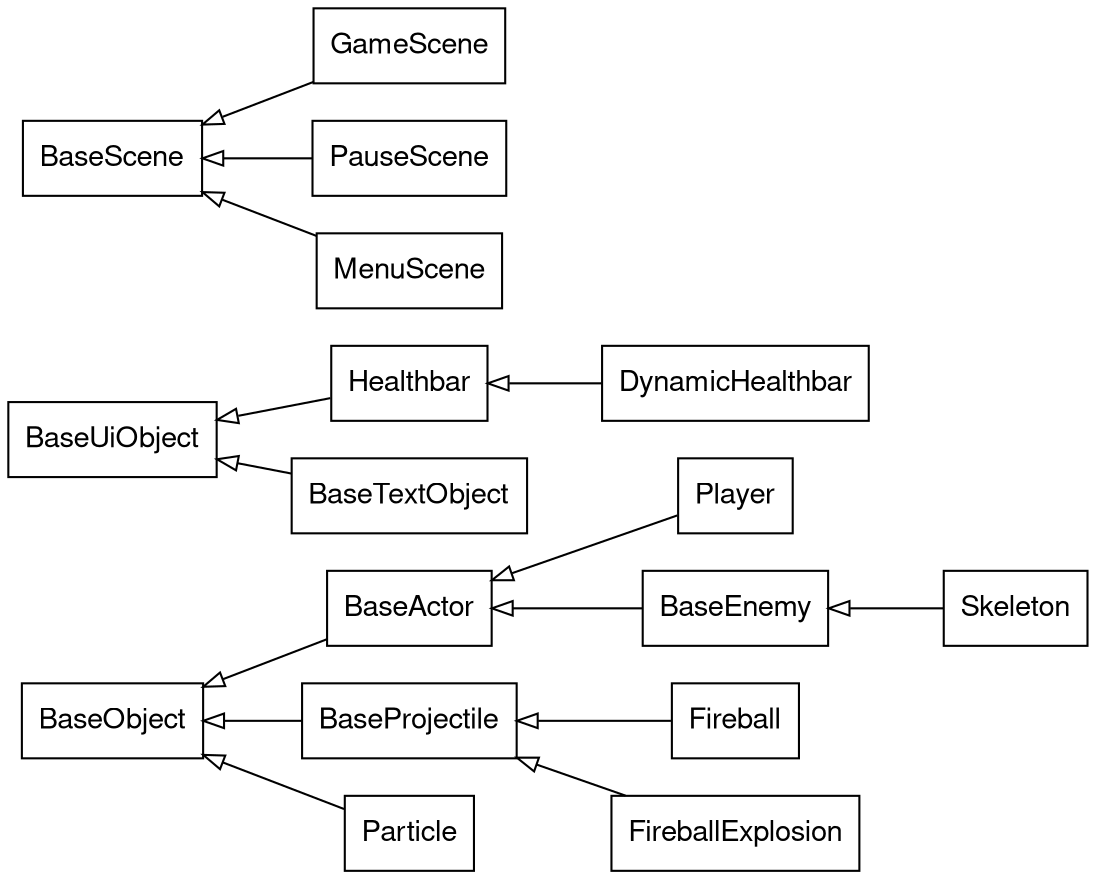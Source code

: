 digraph inheritance {
    //size="800,600"
    rankdir="LR"
    node [shape=box fontname="Helvetica,Arial,sans-serif"]
    edge [dir=back arrowtail=empty]

    subgraph objects {
        BaseObject->{BaseActor, BaseProjectile, Particle}
        BaseActor->{Player, BaseEnemy}
        BaseProjectile->{Fireball, FireballExplosion}
        BaseEnemy->Skeleton
    }

    subgraph uiObjects {
        BaseUiObject->{Healthbar, BaseTextObject}
        Healthbar->DynamicHealthbar
    }

    subgraph scenes {
        BaseScene->{GameScene, PauseScene, MenuScene}
    }
}

// use `dot -Tpng -O inheritance.gv` to generate a .png